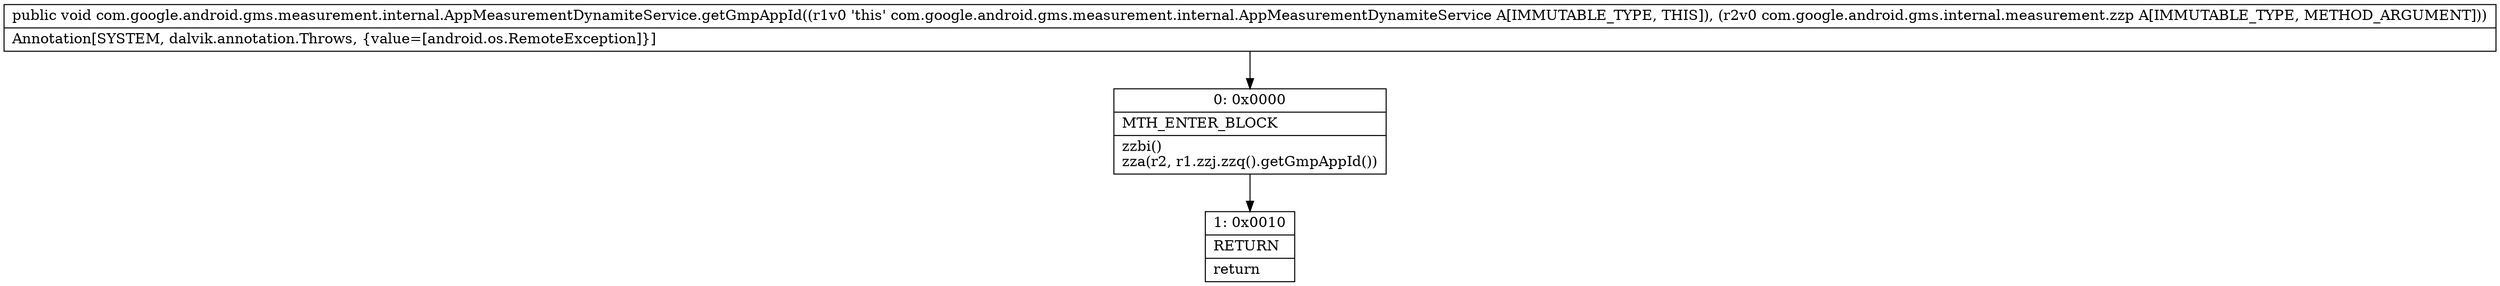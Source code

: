 digraph "CFG forcom.google.android.gms.measurement.internal.AppMeasurementDynamiteService.getGmpAppId(Lcom\/google\/android\/gms\/internal\/measurement\/zzp;)V" {
Node_0 [shape=record,label="{0\:\ 0x0000|MTH_ENTER_BLOCK\l|zzbi()\lzza(r2, r1.zzj.zzq().getGmpAppId())\l}"];
Node_1 [shape=record,label="{1\:\ 0x0010|RETURN\l|return\l}"];
MethodNode[shape=record,label="{public void com.google.android.gms.measurement.internal.AppMeasurementDynamiteService.getGmpAppId((r1v0 'this' com.google.android.gms.measurement.internal.AppMeasurementDynamiteService A[IMMUTABLE_TYPE, THIS]), (r2v0 com.google.android.gms.internal.measurement.zzp A[IMMUTABLE_TYPE, METHOD_ARGUMENT]))  | Annotation[SYSTEM, dalvik.annotation.Throws, \{value=[android.os.RemoteException]\}]\l}"];
MethodNode -> Node_0;
Node_0 -> Node_1;
}

